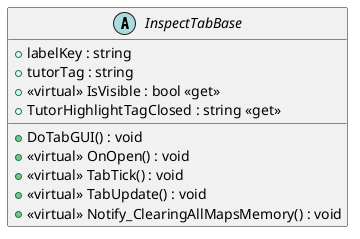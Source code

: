@startuml
abstract class InspectTabBase {
    + labelKey : string
    + tutorTag : string
    + <<virtual>> IsVisible : bool <<get>>
    + TutorHighlightTagClosed : string <<get>>
    + DoTabGUI() : void
    + <<virtual>> OnOpen() : void
    + <<virtual>> TabTick() : void
    + <<virtual>> TabUpdate() : void
    + <<virtual>> Notify_ClearingAllMapsMemory() : void
}
@enduml
